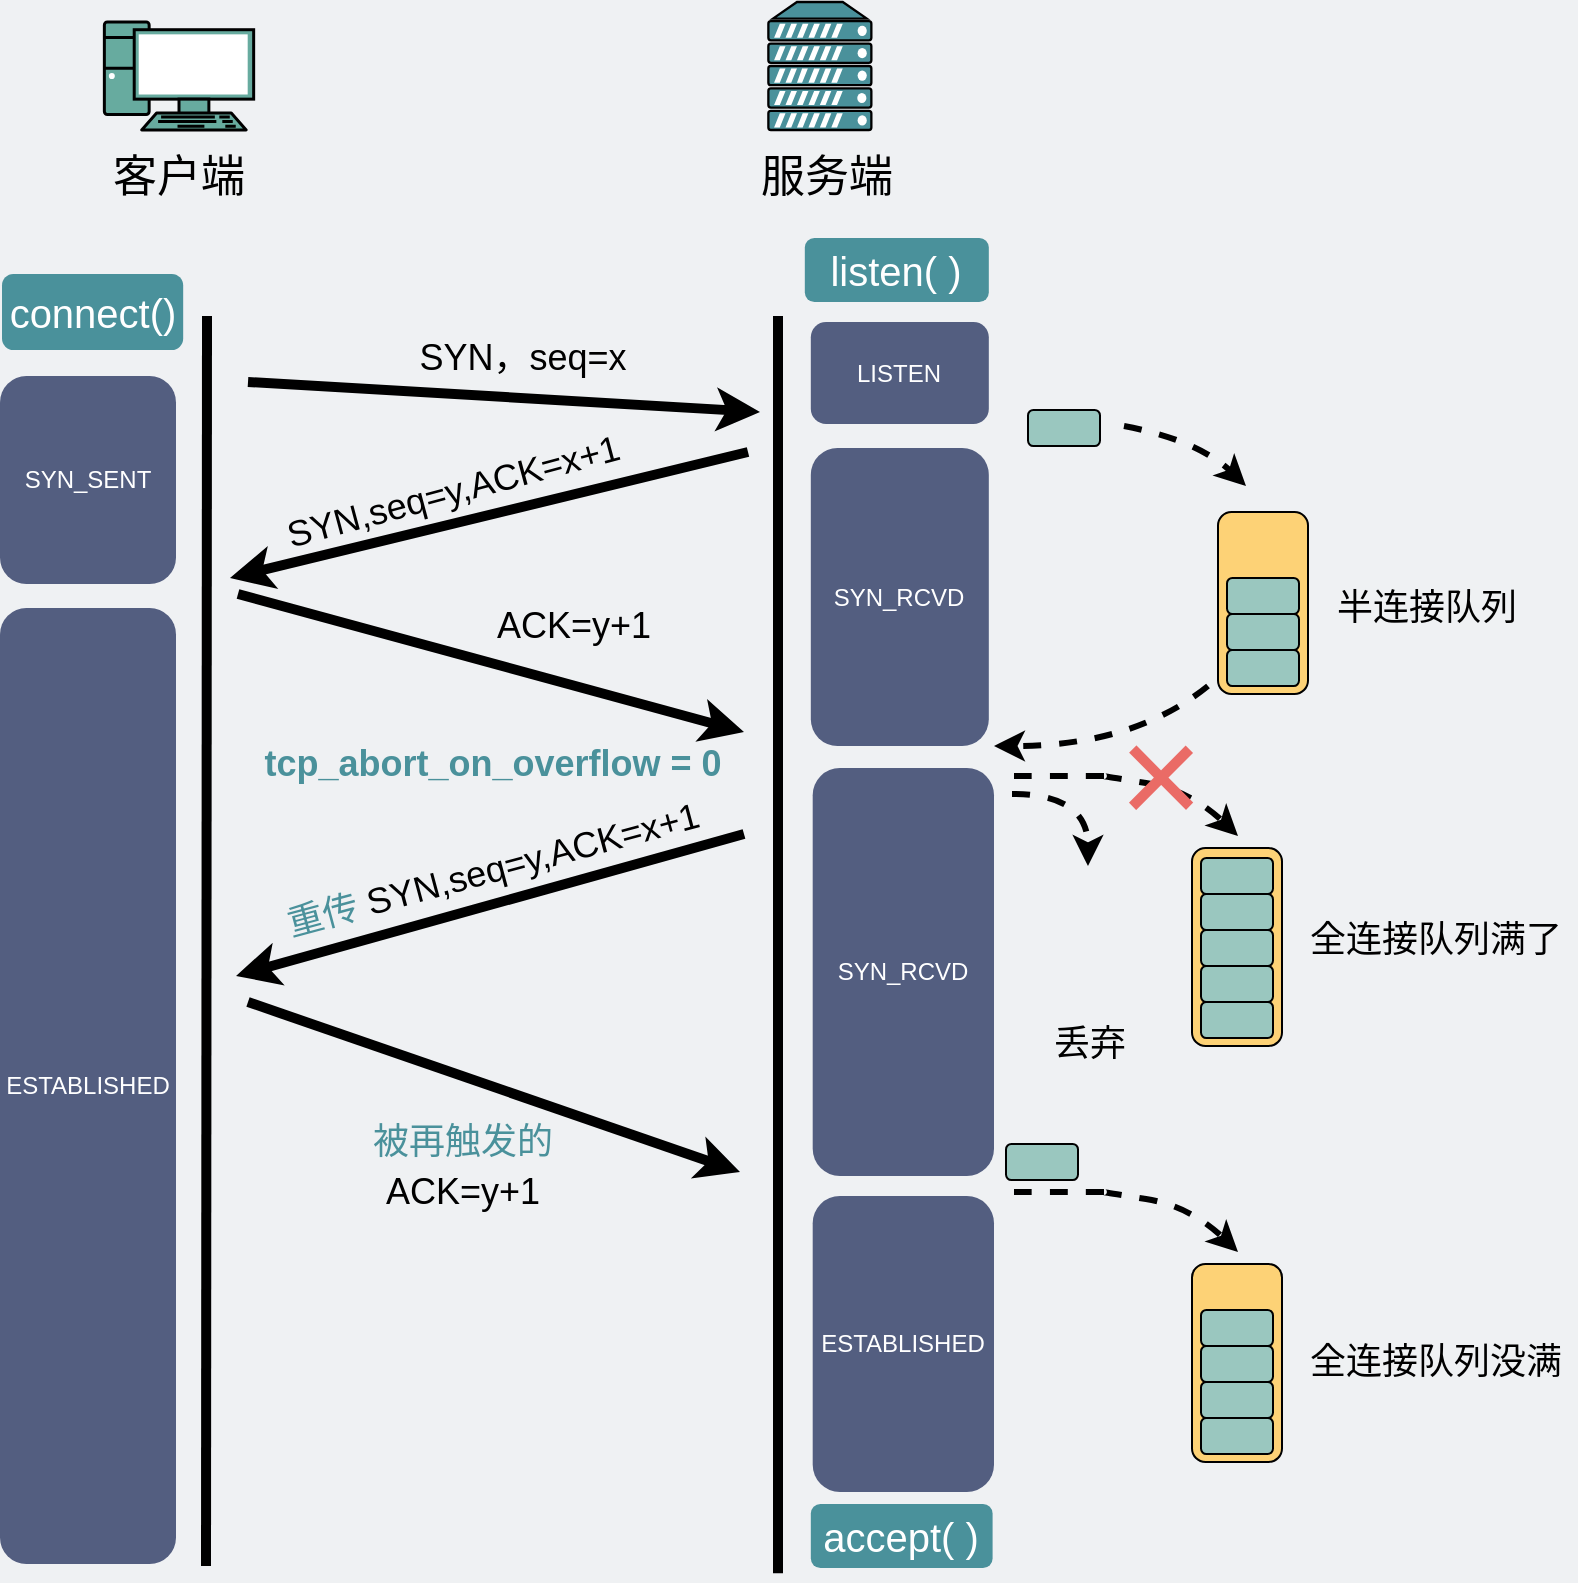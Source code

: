 <mxfile version="15.2.9" type="github"><diagram id="3228e29e-7158-1315-38df-8450db1d8a1d" name="Page-1"><mxGraphModel dx="946" dy="280" grid="0" gridSize="10" guides="1" tooltips="1" connect="1" arrows="1" fold="1" page="1" pageScale="1" pageWidth="850" pageHeight="210" background="#EFF1F3" math="0" shadow="0"><root><mxCell id="0"/><mxCell id="1" parent="0"/><mxCell id="_KJd5dzx4qh3lxpyMWcO-2" value="" style="fontColor=#0066CC;verticalAlign=top;verticalLabelPosition=bottom;labelPosition=center;align=center;html=1;outlineConnect=0;gradientColor=none;gradientDirection=north;strokeWidth=2;shape=mxgraph.networks.pc;fillColor=#67AB9F;fontSize=30;" parent="1" vertex="1"><mxGeometry x="105.18" y="240" width="74.65" height="54" as="geometry"/></mxCell><mxCell id="T-5VQnCJckOgUX1Wp16H-28" value="客户端" style="text;html=1;strokeColor=none;fillColor=none;align=center;verticalAlign=middle;whiteSpace=wrap;rounded=0;fontSize=22;" parent="1" vertex="1"><mxGeometry x="53" y="308" width="179" height="20" as="geometry"/></mxCell><mxCell id="aH1-eks404bDhsACtXEq-2" value="" style="fontColor=#0066CC;verticalAlign=top;verticalLabelPosition=bottom;labelPosition=center;align=center;html=1;outlineConnect=0;gradientColor=none;gradientDirection=north;strokeWidth=2;shape=mxgraph.networks.server;fillColor=#4A919B;" parent="1" vertex="1"><mxGeometry x="437.18" y="230" width="51.5" height="64" as="geometry"/></mxCell><mxCell id="aH1-eks404bDhsACtXEq-3" value="服务端" style="text;html=1;strokeColor=none;fillColor=none;align=center;verticalAlign=middle;whiteSpace=wrap;rounded=0;fontSize=22;" parent="1" vertex="1"><mxGeometry x="377" y="308" width="179" height="20" as="geometry"/></mxCell><mxCell id="aH1-eks404bDhsACtXEq-7" value="" style="endArrow=none;html=1;strokeWidth=5;" parent="1" edge="1"><mxGeometry width="50" height="50" relative="1" as="geometry"><mxPoint x="156" y="1012" as="sourcePoint"/><mxPoint x="156.5" y="387" as="targetPoint"/></mxGeometry></mxCell><mxCell id="aH1-eks404bDhsACtXEq-10" value="" style="endArrow=classic;html=1;strokeWidth=5;fontSize=20;" parent="1" edge="1"><mxGeometry width="50" height="50" relative="1" as="geometry"><mxPoint x="177" y="420" as="sourcePoint"/><mxPoint x="433" y="435" as="targetPoint"/></mxGeometry></mxCell><mxCell id="aH1-eks404bDhsACtXEq-11" value="&lt;font style=&quot;font-size: 18px&quot;&gt;SYN，seq=x&lt;/font&gt;" style="text;html=1;strokeColor=none;fillColor=none;align=center;verticalAlign=middle;whiteSpace=wrap;rounded=0;fontSize=20;" parent="1" vertex="1"><mxGeometry x="244" y="396" width="141" height="21" as="geometry"/></mxCell><mxCell id="aH1-eks404bDhsACtXEq-12" value="" style="endArrow=none;html=1;strokeWidth=5;startArrow=classic;startFill=1;endFill=0;" parent="1" edge="1"><mxGeometry width="50" height="50" relative="1" as="geometry"><mxPoint x="168" y="518" as="sourcePoint"/><mxPoint x="427" y="455" as="targetPoint"/></mxGeometry></mxCell><mxCell id="aH1-eks404bDhsACtXEq-13" value="" style="endArrow=classic;html=1;strokeWidth=5;" parent="1" edge="1"><mxGeometry width="50" height="50" relative="1" as="geometry"><mxPoint x="172" y="526" as="sourcePoint"/><mxPoint x="425" y="595" as="targetPoint"/></mxGeometry></mxCell><mxCell id="aH1-eks404bDhsACtXEq-16" value="SYN_SENT" style="rounded=1;whiteSpace=wrap;html=1;dashed=1;strokeWidth=3;fillColor=#535E80;strokeColor=none;fontColor=#FFFFFF;" parent="1" vertex="1"><mxGeometry x="53" y="417" width="88" height="104" as="geometry"/></mxCell><mxCell id="aH1-eks404bDhsACtXEq-17" value="LISTEN" style="rounded=1;whiteSpace=wrap;html=1;dashed=1;strokeWidth=3;strokeColor=none;fillColor=#535E80;fontColor=#FFFFFF;" parent="1" vertex="1"><mxGeometry x="458.41" y="390" width="89" height="51" as="geometry"/></mxCell><mxCell id="aH1-eks404bDhsACtXEq-18" value="&lt;span&gt;SYN_RCVD&lt;/span&gt;" style="rounded=1;whiteSpace=wrap;html=1;dashed=1;strokeWidth=3;fontColor=#FFFFFF;fillColor=#535E80;strokeColor=none;" parent="1" vertex="1"><mxGeometry x="458.41" y="453" width="89" height="149" as="geometry"/></mxCell><mxCell id="aH1-eks404bDhsACtXEq-19" value="SYN_RCVD" style="rounded=1;whiteSpace=wrap;html=1;dashed=1;strokeWidth=3;strokeColor=none;fillColor=#535E80;fontColor=#FFFFFF;" parent="1" vertex="1"><mxGeometry x="459.35" y="613" width="90.65" height="204" as="geometry"/></mxCell><mxCell id="aH1-eks404bDhsACtXEq-21" value="ESTABLISHED" style="rounded=1;whiteSpace=wrap;html=1;dashed=1;strokeWidth=3;fillColor=#535E80;strokeColor=none;fontColor=#FFFFFF;" parent="1" vertex="1"><mxGeometry x="53" y="533" width="88" height="478" as="geometry"/></mxCell><mxCell id="aH1-eks404bDhsACtXEq-22" value="&lt;font style=&quot;font-size: 18px&quot;&gt;SYN,seq=y,ACK=x+1&lt;/font&gt;" style="text;html=1;strokeColor=none;fillColor=none;align=center;verticalAlign=middle;whiteSpace=wrap;rounded=0;fontSize=20;rotation=-15;" parent="1" vertex="1"><mxGeometry x="144.59" y="457.92" width="269" height="32" as="geometry"/></mxCell><mxCell id="aH1-eks404bDhsACtXEq-23" value="&lt;font style=&quot;font-size: 18px&quot;&gt;ACK=y+1&lt;/font&gt;" style="text;html=1;strokeColor=none;fillColor=none;align=center;verticalAlign=middle;whiteSpace=wrap;rounded=0;dashed=1;fontSize=20;rotation=0;" parent="1" vertex="1"><mxGeometry x="274" y="531" width="132" height="20" as="geometry"/></mxCell><mxCell id="YXoqQ_mGJv7HDvLP6CB5-1" value="" style="endArrow=none;html=1;strokeWidth=5;" parent="1" edge="1"><mxGeometry width="50" height="50" relative="1" as="geometry"><mxPoint x="442" y="1015.667" as="sourcePoint"/><mxPoint x="442.0" y="387" as="targetPoint"/></mxGeometry></mxCell><mxCell id="BaweCPi1VYB0Lv0gbQKf-2" value="" style="rounded=1;whiteSpace=wrap;html=1;fillColor=#FDD276;" parent="1" vertex="1"><mxGeometry x="662" y="485" width="45" height="91" as="geometry"/></mxCell><mxCell id="BaweCPi1VYB0Lv0gbQKf-3" value="&lt;span style=&quot;font-size: 20px&quot;&gt;connect()&lt;/span&gt;" style="rounded=1;whiteSpace=wrap;html=1;strokeColor=none;fillColor=#4A919B;fontColor=#FFFFFF;" parent="1" vertex="1"><mxGeometry x="54" y="366" width="90.59" height="38" as="geometry"/></mxCell><mxCell id="BaweCPi1VYB0Lv0gbQKf-4" value="&lt;span style=&quot;font-size: 20px&quot;&gt;listen( )&lt;/span&gt;" style="rounded=1;whiteSpace=wrap;html=1;strokeColor=none;fontColor=#FFFFFF;fillColor=#4A919B;" parent="1" vertex="1"><mxGeometry x="455.41" y="348" width="92" height="32" as="geometry"/></mxCell><mxCell id="BaweCPi1VYB0Lv0gbQKf-5" value="&lt;span style=&quot;font-size: 20px&quot;&gt;accept( )&lt;/span&gt;" style="rounded=1;whiteSpace=wrap;html=1;strokeColor=none;fontColor=#FFFFFF;fillColor=#4A919B;" parent="1" vertex="1"><mxGeometry x="458.41" y="981" width="90.89" height="32" as="geometry"/></mxCell><mxCell id="BaweCPi1VYB0Lv0gbQKf-11" value="&lt;font style=&quot;font-size: 18px&quot;&gt;半连接队列&lt;/font&gt;" style="text;html=1;strokeColor=none;fillColor=none;align=center;verticalAlign=middle;whiteSpace=wrap;rounded=0;" parent="1" vertex="1"><mxGeometry x="716" y="514" width="101" height="38" as="geometry"/></mxCell><mxCell id="BaweCPi1VYB0Lv0gbQKf-12" value="" style="rounded=1;whiteSpace=wrap;html=1;fillColor=#9AC7BF;" parent="1" vertex="1"><mxGeometry x="567" y="434" width="36" height="18" as="geometry"/></mxCell><mxCell id="BaweCPi1VYB0Lv0gbQKf-19" value="&lt;font style=&quot;font-size: 18px&quot;&gt;全连接队列满了&lt;/font&gt;" style="text;html=1;strokeColor=none;fillColor=none;align=center;verticalAlign=middle;whiteSpace=wrap;rounded=0;" parent="1" vertex="1"><mxGeometry x="705" y="676" width="131.5" height="45" as="geometry"/></mxCell><mxCell id="BaweCPi1VYB0Lv0gbQKf-24" value="" style="rounded=1;whiteSpace=wrap;html=1;fillColor=#9AC7BF;" parent="1" vertex="1"><mxGeometry x="666.5" y="536" width="36" height="18" as="geometry"/></mxCell><mxCell id="BaweCPi1VYB0Lv0gbQKf-25" value="" style="rounded=1;whiteSpace=wrap;html=1;fillColor=#9AC7BF;" parent="1" vertex="1"><mxGeometry x="666.5" y="554" width="36" height="18" as="geometry"/></mxCell><mxCell id="BaweCPi1VYB0Lv0gbQKf-26" value="" style="rounded=1;whiteSpace=wrap;html=1;fillColor=#9AC7BF;" parent="1" vertex="1"><mxGeometry x="666.5" y="518" width="36" height="18" as="geometry"/></mxCell><mxCell id="BaweCPi1VYB0Lv0gbQKf-27" value="" style="rounded=1;whiteSpace=wrap;html=1;fillColor=#FDD276;" parent="1" vertex="1"><mxGeometry x="649" y="653" width="45" height="99" as="geometry"/></mxCell><mxCell id="BaweCPi1VYB0Lv0gbQKf-28" value="" style="rounded=1;whiteSpace=wrap;html=1;fillColor=#9AC7BF;" parent="1" vertex="1"><mxGeometry x="653.5" y="712" width="36" height="18" as="geometry"/></mxCell><mxCell id="BaweCPi1VYB0Lv0gbQKf-29" value="" style="rounded=1;whiteSpace=wrap;html=1;fillColor=#9AC7BF;" parent="1" vertex="1"><mxGeometry x="653.5" y="730" width="36" height="18" as="geometry"/></mxCell><mxCell id="BaweCPi1VYB0Lv0gbQKf-30" value="" style="rounded=1;whiteSpace=wrap;html=1;fillColor=#9AC7BF;" parent="1" vertex="1"><mxGeometry x="653.5" y="694" width="36" height="18" as="geometry"/></mxCell><mxCell id="BaweCPi1VYB0Lv0gbQKf-31" value="" style="curved=1;endArrow=classic;html=1;fontColor=#4A919B;dashed=1;strokeWidth=3;" parent="1" edge="1"><mxGeometry width="50" height="50" relative="1" as="geometry"><mxPoint x="615" y="442" as="sourcePoint"/><mxPoint x="676" y="472" as="targetPoint"/><Array as="points"><mxPoint x="652" y="449"/></Array></mxGeometry></mxCell><mxCell id="BaweCPi1VYB0Lv0gbQKf-32" value="" style="curved=1;endArrow=classic;html=1;fontColor=#4A919B;dashed=1;strokeWidth=3;" parent="1" edge="1"><mxGeometry width="50" height="50" relative="1" as="geometry"><mxPoint x="657" y="572" as="sourcePoint"/><mxPoint x="550" y="602" as="targetPoint"/><Array as="points"><mxPoint x="620" y="602"/></Array></mxGeometry></mxCell><mxCell id="BaweCPi1VYB0Lv0gbQKf-33" value="" style="curved=1;endArrow=classic;html=1;fontColor=#4A919B;dashed=1;strokeWidth=3;startArrow=none;" parent="1" edge="1" source="dOUxqFNZoSfjkNwmnfaH-1"><mxGeometry width="50" height="50" relative="1" as="geometry"><mxPoint x="560" y="617" as="sourcePoint"/><mxPoint x="672" y="647" as="targetPoint"/><Array as="points"><mxPoint x="604" y="617"/><mxPoint x="648" y="624"/></Array></mxGeometry></mxCell><mxCell id="kT2YiUsaQigxX_9JWRbZ-1" value="" style="rounded=1;whiteSpace=wrap;html=1;fillColor=#9AC7BF;" parent="1" vertex="1"><mxGeometry x="653.5" y="676" width="36" height="18" as="geometry"/></mxCell><mxCell id="kT2YiUsaQigxX_9JWRbZ-2" value="" style="rounded=1;whiteSpace=wrap;html=1;fillColor=#9AC7BF;" parent="1" vertex="1"><mxGeometry x="653.5" y="658" width="36" height="18" as="geometry"/></mxCell><mxCell id="dOUxqFNZoSfjkNwmnfaH-1" value="&lt;font style=&quot;font-size: 72px&quot; color=&quot;#ea6b66&quot;&gt;×&lt;/font&gt;" style="text;html=1;strokeColor=none;fillColor=none;align=center;verticalAlign=middle;whiteSpace=wrap;rounded=0;" vertex="1" parent="1"><mxGeometry x="605" y="587" width="57" height="60" as="geometry"/></mxCell><mxCell id="dOUxqFNZoSfjkNwmnfaH-2" value="" style="curved=1;endArrow=none;html=1;fontColor=#4A919B;dashed=1;strokeWidth=3;" edge="1" parent="1" target="dOUxqFNZoSfjkNwmnfaH-1"><mxGeometry width="50" height="50" relative="1" as="geometry"><mxPoint x="560" y="617" as="sourcePoint"/><mxPoint x="672" y="647" as="targetPoint"/><Array as="points"/></mxGeometry></mxCell><mxCell id="dOUxqFNZoSfjkNwmnfaH-8" value="" style="shape=image;html=1;verticalAlign=top;verticalLabelPosition=bottom;labelBackgroundColor=#ffffff;imageAspect=0;aspect=fixed;image=https://cdn4.iconfinder.com/data/icons/evil-icons-user-interface/64/basket-128.png" vertex="1" parent="1"><mxGeometry x="556" y="661" width="83" height="83" as="geometry"/></mxCell><mxCell id="dOUxqFNZoSfjkNwmnfaH-9" value="" style="curved=1;endArrow=classic;html=1;fontColor=#4A919B;dashed=1;strokeWidth=3;startArrow=none;" edge="1" parent="1"><mxGeometry width="50" height="50" relative="1" as="geometry"><mxPoint x="559" y="626" as="sourcePoint"/><mxPoint x="597" y="662" as="targetPoint"/><Array as="points"><mxPoint x="597" y="626"/></Array></mxGeometry></mxCell><mxCell id="dOUxqFNZoSfjkNwmnfaH-10" value="&lt;font style=&quot;font-size: 18px&quot;&gt;丢弃&lt;/font&gt;" style="text;html=1;strokeColor=none;fillColor=none;align=center;verticalAlign=middle;whiteSpace=wrap;rounded=0;" vertex="1" parent="1"><mxGeometry x="577.5" y="741" width="40" height="20" as="geometry"/></mxCell><mxCell id="dOUxqFNZoSfjkNwmnfaH-12" value="&lt;font style=&quot;font-size: 18px&quot; color=&quot;#4a919b&quot;&gt;&lt;b&gt;tcp_abort_on_overflow = 0&lt;/b&gt;&lt;/font&gt;" style="text;html=1;strokeColor=none;fillColor=none;align=center;verticalAlign=middle;whiteSpace=wrap;rounded=0;" vertex="1" parent="1"><mxGeometry x="169" y="592" width="261" height="38" as="geometry"/></mxCell><mxCell id="dOUxqFNZoSfjkNwmnfaH-13" value="&lt;font style=&quot;font-size: 18px&quot;&gt;&lt;font color=&quot;#4a919b&quot;&gt;重传&lt;/font&gt; SYN,seq=y,ACK=x+1&lt;/font&gt;" style="text;html=1;strokeColor=none;fillColor=none;align=center;verticalAlign=middle;whiteSpace=wrap;rounded=0;fontSize=20;rotation=-15;" vertex="1" parent="1"><mxGeometry x="165" y="647" width="269" height="32" as="geometry"/></mxCell><mxCell id="dOUxqFNZoSfjkNwmnfaH-14" value="" style="endArrow=none;html=1;strokeWidth=5;startArrow=classic;startFill=1;endFill=0;" edge="1" parent="1"><mxGeometry width="50" height="50" relative="1" as="geometry"><mxPoint x="171" y="717" as="sourcePoint"/><mxPoint x="425" y="646" as="targetPoint"/></mxGeometry></mxCell><mxCell id="dOUxqFNZoSfjkNwmnfaH-16" value="" style="endArrow=classic;html=1;strokeWidth=5;" edge="1" parent="1"><mxGeometry width="50" height="50" relative="1" as="geometry"><mxPoint x="177" y="730" as="sourcePoint"/><mxPoint x="423" y="815" as="targetPoint"/></mxGeometry></mxCell><mxCell id="dOUxqFNZoSfjkNwmnfaH-17" value="&lt;font style=&quot;font-size: 18px&quot;&gt;全连接队列没满&lt;/font&gt;" style="text;html=1;strokeColor=none;fillColor=none;align=center;verticalAlign=middle;whiteSpace=wrap;rounded=0;" vertex="1" parent="1"><mxGeometry x="700.75" y="884" width="140" height="51" as="geometry"/></mxCell><mxCell id="dOUxqFNZoSfjkNwmnfaH-18" value="" style="rounded=1;whiteSpace=wrap;html=1;fillColor=#FDD276;" vertex="1" parent="1"><mxGeometry x="649" y="861" width="45" height="99" as="geometry"/></mxCell><mxCell id="dOUxqFNZoSfjkNwmnfaH-19" value="" style="rounded=1;whiteSpace=wrap;html=1;fillColor=#9AC7BF;" vertex="1" parent="1"><mxGeometry x="653.5" y="920" width="36" height="18" as="geometry"/></mxCell><mxCell id="dOUxqFNZoSfjkNwmnfaH-20" value="" style="rounded=1;whiteSpace=wrap;html=1;fillColor=#9AC7BF;" vertex="1" parent="1"><mxGeometry x="653.5" y="938" width="36" height="18" as="geometry"/></mxCell><mxCell id="dOUxqFNZoSfjkNwmnfaH-21" value="" style="rounded=1;whiteSpace=wrap;html=1;fillColor=#9AC7BF;" vertex="1" parent="1"><mxGeometry x="653.5" y="902" width="36" height="18" as="geometry"/></mxCell><mxCell id="dOUxqFNZoSfjkNwmnfaH-22" value="" style="curved=1;endArrow=classic;html=1;fontColor=#4A919B;dashed=1;strokeWidth=3;startArrow=none;" edge="1" parent="1"><mxGeometry width="50" height="50" relative="1" as="geometry"><mxPoint x="605" y="825" as="sourcePoint"/><mxPoint x="672" y="855" as="targetPoint"/><Array as="points"><mxPoint x="604" y="825"/><mxPoint x="648" y="832"/></Array></mxGeometry></mxCell><mxCell id="dOUxqFNZoSfjkNwmnfaH-23" value="" style="rounded=1;whiteSpace=wrap;html=1;fillColor=#9AC7BF;" vertex="1" parent="1"><mxGeometry x="653.5" y="884" width="36" height="18" as="geometry"/></mxCell><mxCell id="dOUxqFNZoSfjkNwmnfaH-25" value="" style="curved=1;endArrow=none;html=1;fontColor=#4A919B;dashed=1;strokeWidth=3;" edge="1" parent="1"><mxGeometry width="50" height="50" relative="1" as="geometry"><mxPoint x="560" y="825" as="sourcePoint"/><mxPoint x="605" y="825" as="targetPoint"/><Array as="points"/></mxGeometry></mxCell><mxCell id="dOUxqFNZoSfjkNwmnfaH-29" value="ESTABLISHED" style="rounded=1;whiteSpace=wrap;html=1;dashed=1;strokeWidth=3;strokeColor=none;fillColor=#535E80;fontColor=#FFFFFF;" vertex="1" parent="1"><mxGeometry x="459.35" y="827" width="90.65" height="148" as="geometry"/></mxCell><mxCell id="dOUxqFNZoSfjkNwmnfaH-30" value="" style="rounded=1;whiteSpace=wrap;html=1;fillColor=#9AC7BF;" vertex="1" parent="1"><mxGeometry x="556" y="801" width="36" height="18" as="geometry"/></mxCell><mxCell id="dOUxqFNZoSfjkNwmnfaH-31" value="&lt;font style=&quot;font-size: 18px&quot;&gt;&lt;font color=&quot;#4a919b&quot;&gt;被再触发的&lt;br&gt;&lt;/font&gt;ACK=y+1&lt;/font&gt;" style="text;html=1;strokeColor=none;fillColor=none;align=center;verticalAlign=middle;whiteSpace=wrap;rounded=0;dashed=1;fontSize=20;rotation=0;" vertex="1" parent="1"><mxGeometry x="177" y="801" width="215" height="20" as="geometry"/></mxCell></root></mxGraphModel></diagram></mxfile>